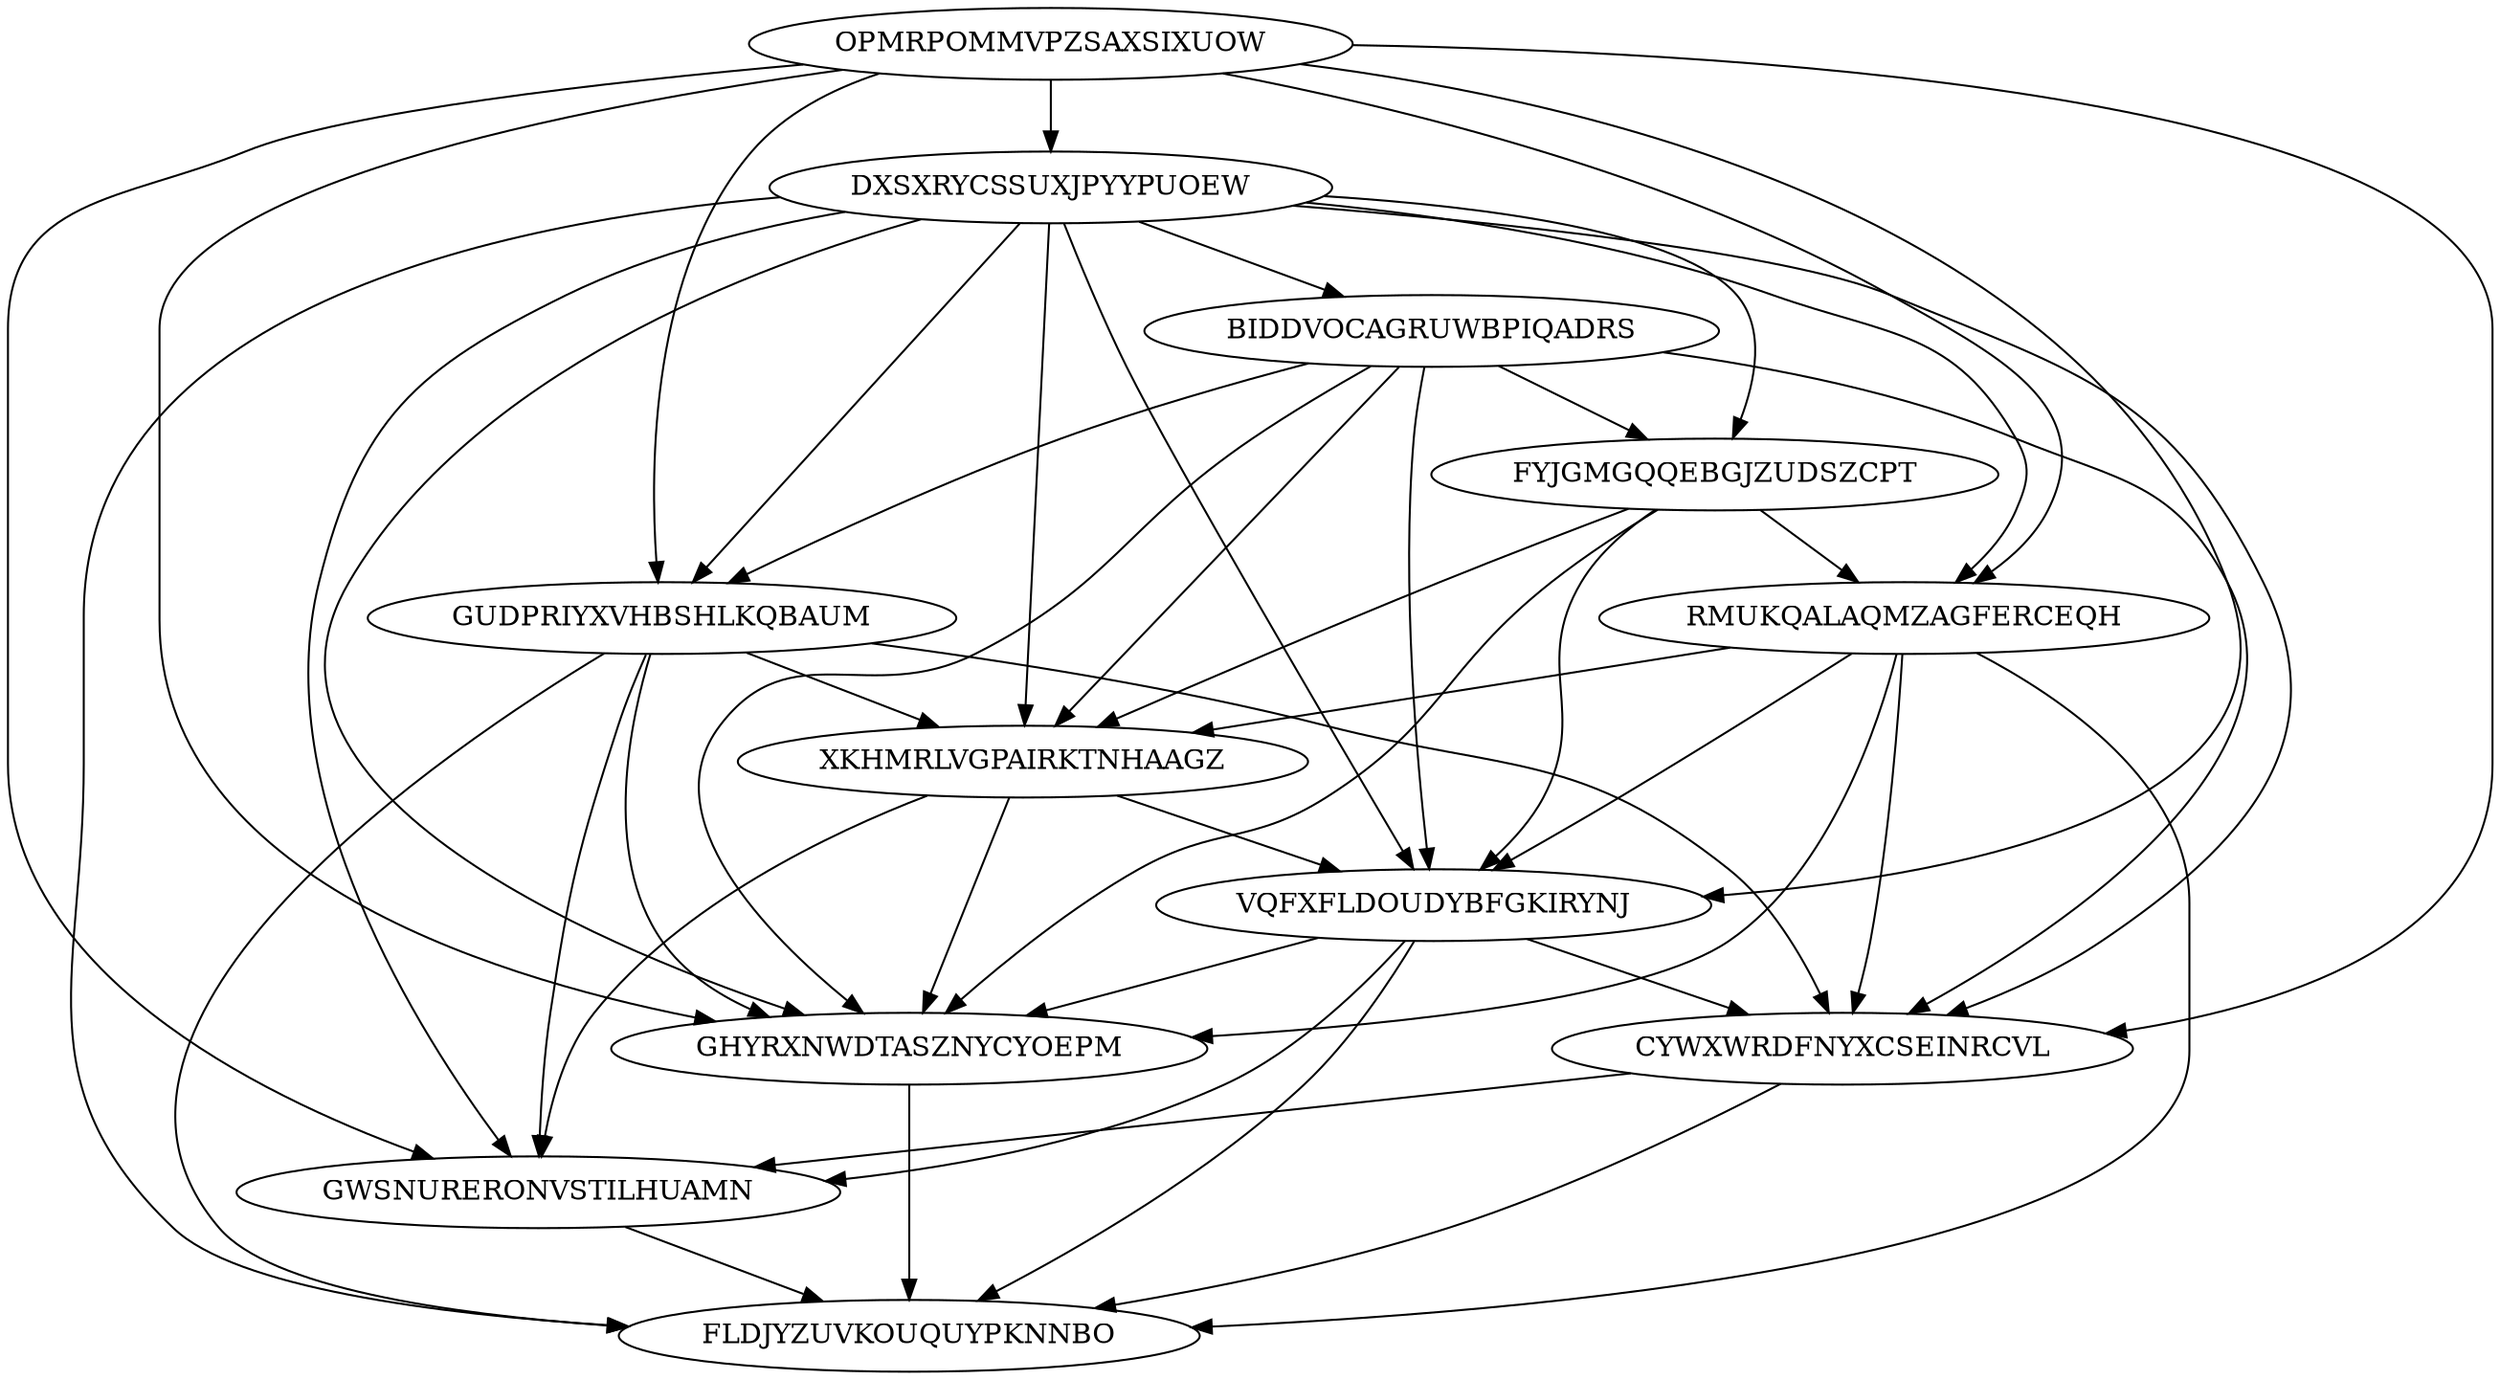 digraph N12M48 {
	OPMRPOMMVPZSAXSIXUOW	[Weight=18];
	DXSXRYCSSUXJPYYPUOEW	[Weight=17];
	BIDDVOCAGRUWBPIQADRS	[Weight=16];
	GUDPRIYXVHBSHLKQBAUM	[Weight=19];
	FYJGMGQQEBGJZUDSZCPT	[Weight=12];
	RMUKQALAQMZAGFERCEQH	[Weight=10];
	XKHMRLVGPAIRKTNHAAGZ	[Weight=13];
	VQFXFLDOUDYBFGKIRYNJ	[Weight=12];
	GHYRXNWDTASZNYCYOEPM	[Weight=15];
	CYWXWRDFNYXCSEINRCVL	[Weight=20];
	GWSNURERONVSTILHUAMN	[Weight=10];
	FLDJYZUVKOUQUYPKNNBO	[Weight=17];
	GUDPRIYXVHBSHLKQBAUM -> FLDJYZUVKOUQUYPKNNBO [Weight=13];
	CYWXWRDFNYXCSEINRCVL -> FLDJYZUVKOUQUYPKNNBO [Weight=13];
	OPMRPOMMVPZSAXSIXUOW -> GHYRXNWDTASZNYCYOEPM [Weight=15];
	CYWXWRDFNYXCSEINRCVL -> GWSNURERONVSTILHUAMN [Weight=10];
	BIDDVOCAGRUWBPIQADRS -> CYWXWRDFNYXCSEINRCVL [Weight=16];
	FYJGMGQQEBGJZUDSZCPT -> XKHMRLVGPAIRKTNHAAGZ [Weight=18];
	GUDPRIYXVHBSHLKQBAUM -> GWSNURERONVSTILHUAMN [Weight=15];
	FYJGMGQQEBGJZUDSZCPT -> RMUKQALAQMZAGFERCEQH [Weight=12];
	OPMRPOMMVPZSAXSIXUOW -> RMUKQALAQMZAGFERCEQH [Weight=13];
	OPMRPOMMVPZSAXSIXUOW -> VQFXFLDOUDYBFGKIRYNJ [Weight=15];
	DXSXRYCSSUXJPYYPUOEW -> CYWXWRDFNYXCSEINRCVL [Weight=16];
	OPMRPOMMVPZSAXSIXUOW -> GWSNURERONVSTILHUAMN [Weight=13];
	XKHMRLVGPAIRKTNHAAGZ -> VQFXFLDOUDYBFGKIRYNJ [Weight=19];
	RMUKQALAQMZAGFERCEQH -> CYWXWRDFNYXCSEINRCVL [Weight=12];
	OPMRPOMMVPZSAXSIXUOW -> GUDPRIYXVHBSHLKQBAUM [Weight=17];
	DXSXRYCSSUXJPYYPUOEW -> VQFXFLDOUDYBFGKIRYNJ [Weight=15];
	DXSXRYCSSUXJPYYPUOEW -> XKHMRLVGPAIRKTNHAAGZ [Weight=18];
	GWSNURERONVSTILHUAMN -> FLDJYZUVKOUQUYPKNNBO [Weight=16];
	DXSXRYCSSUXJPYYPUOEW -> FYJGMGQQEBGJZUDSZCPT [Weight=10];
	GUDPRIYXVHBSHLKQBAUM -> GHYRXNWDTASZNYCYOEPM [Weight=12];
	BIDDVOCAGRUWBPIQADRS -> GHYRXNWDTASZNYCYOEPM [Weight=16];
	FYJGMGQQEBGJZUDSZCPT -> GHYRXNWDTASZNYCYOEPM [Weight=19];
	BIDDVOCAGRUWBPIQADRS -> FYJGMGQQEBGJZUDSZCPT [Weight=12];
	XKHMRLVGPAIRKTNHAAGZ -> GHYRXNWDTASZNYCYOEPM [Weight=14];
	VQFXFLDOUDYBFGKIRYNJ -> GHYRXNWDTASZNYCYOEPM [Weight=16];
	VQFXFLDOUDYBFGKIRYNJ -> GWSNURERONVSTILHUAMN [Weight=18];
	BIDDVOCAGRUWBPIQADRS -> GUDPRIYXVHBSHLKQBAUM [Weight=17];
	BIDDVOCAGRUWBPIQADRS -> VQFXFLDOUDYBFGKIRYNJ [Weight=12];
	FYJGMGQQEBGJZUDSZCPT -> VQFXFLDOUDYBFGKIRYNJ [Weight=16];
	RMUKQALAQMZAGFERCEQH -> GHYRXNWDTASZNYCYOEPM [Weight=13];
	DXSXRYCSSUXJPYYPUOEW -> GHYRXNWDTASZNYCYOEPM [Weight=14];
	VQFXFLDOUDYBFGKIRYNJ -> FLDJYZUVKOUQUYPKNNBO [Weight=14];
	VQFXFLDOUDYBFGKIRYNJ -> CYWXWRDFNYXCSEINRCVL [Weight=10];
	OPMRPOMMVPZSAXSIXUOW -> CYWXWRDFNYXCSEINRCVL [Weight=15];
	RMUKQALAQMZAGFERCEQH -> XKHMRLVGPAIRKTNHAAGZ [Weight=15];
	XKHMRLVGPAIRKTNHAAGZ -> GWSNURERONVSTILHUAMN [Weight=18];
	DXSXRYCSSUXJPYYPUOEW -> GUDPRIYXVHBSHLKQBAUM [Weight=20];
	DXSXRYCSSUXJPYYPUOEW -> FLDJYZUVKOUQUYPKNNBO [Weight=15];
	BIDDVOCAGRUWBPIQADRS -> XKHMRLVGPAIRKTNHAAGZ [Weight=14];
	GHYRXNWDTASZNYCYOEPM -> FLDJYZUVKOUQUYPKNNBO [Weight=20];
	DXSXRYCSSUXJPYYPUOEW -> GWSNURERONVSTILHUAMN [Weight=14];
	OPMRPOMMVPZSAXSIXUOW -> DXSXRYCSSUXJPYYPUOEW [Weight=12];
	GUDPRIYXVHBSHLKQBAUM -> CYWXWRDFNYXCSEINRCVL [Weight=13];
	RMUKQALAQMZAGFERCEQH -> FLDJYZUVKOUQUYPKNNBO [Weight=16];
	GUDPRIYXVHBSHLKQBAUM -> XKHMRLVGPAIRKTNHAAGZ [Weight=14];
	DXSXRYCSSUXJPYYPUOEW -> BIDDVOCAGRUWBPIQADRS [Weight=14];
	RMUKQALAQMZAGFERCEQH -> VQFXFLDOUDYBFGKIRYNJ [Weight=13];
	DXSXRYCSSUXJPYYPUOEW -> RMUKQALAQMZAGFERCEQH [Weight=19];
}

